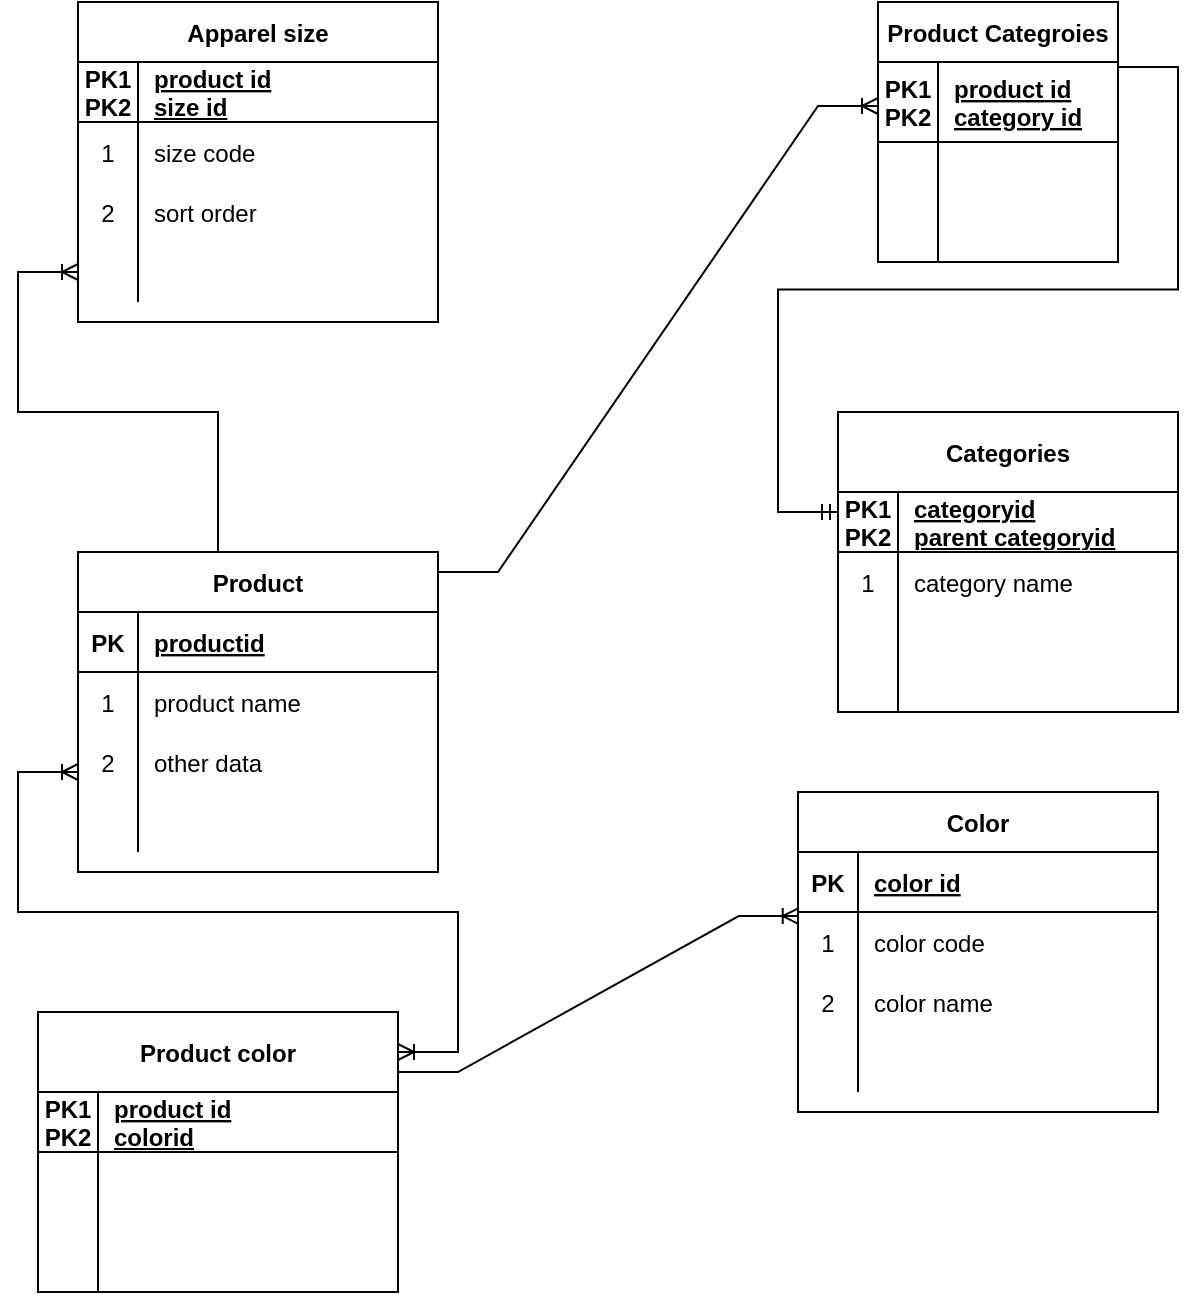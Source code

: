 <mxfile version="18.0.3" type="device"><diagram id="X96olkUwJTBz_RYD7mAr" name="Page-1"><mxGraphModel dx="1483" dy="770" grid="1" gridSize="10" guides="1" tooltips="1" connect="1" arrows="1" fold="1" page="1" pageScale="1" pageWidth="850" pageHeight="1100" math="0" shadow="0"><root><mxCell id="0"/><mxCell id="1" parent="0"/><mxCell id="s-OTQtvBiiBya7JF6HCi-70" value="Product" style="shape=table;startSize=30;container=1;collapsible=1;childLayout=tableLayout;fixedRows=1;rowLines=0;fontStyle=1;align=center;resizeLast=1;" vertex="1" parent="1"><mxGeometry x="90" y="290" width="180" height="160" as="geometry"><mxRectangle x="10" y="30" width="60" height="30" as="alternateBounds"/></mxGeometry></mxCell><mxCell id="s-OTQtvBiiBya7JF6HCi-71" value="" style="shape=tableRow;horizontal=0;startSize=0;swimlaneHead=0;swimlaneBody=0;fillColor=none;collapsible=0;dropTarget=0;points=[[0,0.5],[1,0.5]];portConstraint=eastwest;top=0;left=0;right=0;bottom=1;" vertex="1" parent="s-OTQtvBiiBya7JF6HCi-70"><mxGeometry y="30" width="180" height="30" as="geometry"/></mxCell><mxCell id="s-OTQtvBiiBya7JF6HCi-72" value="PK" style="shape=partialRectangle;connectable=0;fillColor=none;top=0;left=0;bottom=0;right=0;fontStyle=1;overflow=hidden;" vertex="1" parent="s-OTQtvBiiBya7JF6HCi-71"><mxGeometry width="30" height="30" as="geometry"><mxRectangle width="30" height="30" as="alternateBounds"/></mxGeometry></mxCell><mxCell id="s-OTQtvBiiBya7JF6HCi-73" value="productid" style="shape=partialRectangle;connectable=0;fillColor=none;top=0;left=0;bottom=0;right=0;align=left;spacingLeft=6;fontStyle=5;overflow=hidden;" vertex="1" parent="s-OTQtvBiiBya7JF6HCi-71"><mxGeometry x="30" width="150" height="30" as="geometry"><mxRectangle width="150" height="30" as="alternateBounds"/></mxGeometry></mxCell><mxCell id="s-OTQtvBiiBya7JF6HCi-74" value="" style="shape=tableRow;horizontal=0;startSize=0;swimlaneHead=0;swimlaneBody=0;fillColor=none;collapsible=0;dropTarget=0;points=[[0,0.5],[1,0.5]];portConstraint=eastwest;top=0;left=0;right=0;bottom=0;" vertex="1" parent="s-OTQtvBiiBya7JF6HCi-70"><mxGeometry y="60" width="180" height="30" as="geometry"/></mxCell><mxCell id="s-OTQtvBiiBya7JF6HCi-75" value="1" style="shape=partialRectangle;connectable=0;fillColor=none;top=0;left=0;bottom=0;right=0;editable=1;overflow=hidden;" vertex="1" parent="s-OTQtvBiiBya7JF6HCi-74"><mxGeometry width="30" height="30" as="geometry"><mxRectangle width="30" height="30" as="alternateBounds"/></mxGeometry></mxCell><mxCell id="s-OTQtvBiiBya7JF6HCi-76" value="product name" style="shape=partialRectangle;connectable=0;fillColor=none;top=0;left=0;bottom=0;right=0;align=left;spacingLeft=6;overflow=hidden;" vertex="1" parent="s-OTQtvBiiBya7JF6HCi-74"><mxGeometry x="30" width="150" height="30" as="geometry"><mxRectangle width="150" height="30" as="alternateBounds"/></mxGeometry></mxCell><mxCell id="s-OTQtvBiiBya7JF6HCi-77" value="" style="shape=tableRow;horizontal=0;startSize=0;swimlaneHead=0;swimlaneBody=0;fillColor=none;collapsible=0;dropTarget=0;points=[[0,0.5],[1,0.5]];portConstraint=eastwest;top=0;left=0;right=0;bottom=0;" vertex="1" parent="s-OTQtvBiiBya7JF6HCi-70"><mxGeometry y="90" width="180" height="30" as="geometry"/></mxCell><mxCell id="s-OTQtvBiiBya7JF6HCi-78" value="2" style="shape=partialRectangle;connectable=0;fillColor=none;top=0;left=0;bottom=0;right=0;editable=1;overflow=hidden;" vertex="1" parent="s-OTQtvBiiBya7JF6HCi-77"><mxGeometry width="30" height="30" as="geometry"><mxRectangle width="30" height="30" as="alternateBounds"/></mxGeometry></mxCell><mxCell id="s-OTQtvBiiBya7JF6HCi-79" value="other data" style="shape=partialRectangle;connectable=0;fillColor=none;top=0;left=0;bottom=0;right=0;align=left;spacingLeft=6;overflow=hidden;" vertex="1" parent="s-OTQtvBiiBya7JF6HCi-77"><mxGeometry x="30" width="150" height="30" as="geometry"><mxRectangle width="150" height="30" as="alternateBounds"/></mxGeometry></mxCell><mxCell id="s-OTQtvBiiBya7JF6HCi-80" value="" style="shape=tableRow;horizontal=0;startSize=0;swimlaneHead=0;swimlaneBody=0;fillColor=none;collapsible=0;dropTarget=0;points=[[0,0.5],[1,0.5]];portConstraint=eastwest;top=0;left=0;right=0;bottom=0;" vertex="1" parent="s-OTQtvBiiBya7JF6HCi-70"><mxGeometry y="120" width="180" height="30" as="geometry"/></mxCell><mxCell id="s-OTQtvBiiBya7JF6HCi-81" value="" style="shape=partialRectangle;connectable=0;fillColor=none;top=0;left=0;bottom=0;right=0;editable=1;overflow=hidden;" vertex="1" parent="s-OTQtvBiiBya7JF6HCi-80"><mxGeometry width="30" height="30" as="geometry"><mxRectangle width="30" height="30" as="alternateBounds"/></mxGeometry></mxCell><mxCell id="s-OTQtvBiiBya7JF6HCi-82" value="" style="shape=partialRectangle;connectable=0;fillColor=none;top=0;left=0;bottom=0;right=0;align=left;spacingLeft=6;overflow=hidden;" vertex="1" parent="s-OTQtvBiiBya7JF6HCi-80"><mxGeometry x="30" width="150" height="30" as="geometry"><mxRectangle width="150" height="30" as="alternateBounds"/></mxGeometry></mxCell><mxCell id="s-OTQtvBiiBya7JF6HCi-83" value="Categories" style="shape=table;startSize=40;container=1;collapsible=1;childLayout=tableLayout;fixedRows=1;rowLines=0;fontStyle=1;align=center;resizeLast=1;" vertex="1" parent="1"><mxGeometry x="470" y="220" width="170" height="150" as="geometry"/></mxCell><mxCell id="s-OTQtvBiiBya7JF6HCi-84" value="" style="shape=tableRow;horizontal=0;startSize=0;swimlaneHead=0;swimlaneBody=0;fillColor=none;collapsible=0;dropTarget=0;points=[[0,0.5],[1,0.5]];portConstraint=eastwest;top=0;left=0;right=0;bottom=1;" vertex="1" parent="s-OTQtvBiiBya7JF6HCi-83"><mxGeometry y="40" width="170" height="30" as="geometry"/></mxCell><mxCell id="s-OTQtvBiiBya7JF6HCi-85" value="PK1&#10;PK2" style="shape=partialRectangle;connectable=0;fillColor=none;top=0;left=0;bottom=0;right=0;fontStyle=1;overflow=hidden;" vertex="1" parent="s-OTQtvBiiBya7JF6HCi-84"><mxGeometry width="30" height="30" as="geometry"><mxRectangle width="30" height="30" as="alternateBounds"/></mxGeometry></mxCell><mxCell id="s-OTQtvBiiBya7JF6HCi-86" value="categoryid&#10;parent categoryid" style="shape=partialRectangle;connectable=0;fillColor=none;top=0;left=0;bottom=0;right=0;align=left;spacingLeft=6;fontStyle=5;overflow=hidden;" vertex="1" parent="s-OTQtvBiiBya7JF6HCi-84"><mxGeometry x="30" width="140" height="30" as="geometry"><mxRectangle width="140" height="30" as="alternateBounds"/></mxGeometry></mxCell><mxCell id="s-OTQtvBiiBya7JF6HCi-87" value="" style="shape=tableRow;horizontal=0;startSize=0;swimlaneHead=0;swimlaneBody=0;fillColor=none;collapsible=0;dropTarget=0;points=[[0,0.5],[1,0.5]];portConstraint=eastwest;top=0;left=0;right=0;bottom=0;" vertex="1" parent="s-OTQtvBiiBya7JF6HCi-83"><mxGeometry y="70" width="170" height="30" as="geometry"/></mxCell><mxCell id="s-OTQtvBiiBya7JF6HCi-88" value="1" style="shape=partialRectangle;connectable=0;fillColor=none;top=0;left=0;bottom=0;right=0;editable=1;overflow=hidden;" vertex="1" parent="s-OTQtvBiiBya7JF6HCi-87"><mxGeometry width="30" height="30" as="geometry"><mxRectangle width="30" height="30" as="alternateBounds"/></mxGeometry></mxCell><mxCell id="s-OTQtvBiiBya7JF6HCi-89" value="category name" style="shape=partialRectangle;connectable=0;fillColor=none;top=0;left=0;bottom=0;right=0;align=left;spacingLeft=6;overflow=hidden;" vertex="1" parent="s-OTQtvBiiBya7JF6HCi-87"><mxGeometry x="30" width="140" height="30" as="geometry"><mxRectangle width="140" height="30" as="alternateBounds"/></mxGeometry></mxCell><mxCell id="s-OTQtvBiiBya7JF6HCi-90" value="" style="shape=tableRow;horizontal=0;startSize=0;swimlaneHead=0;swimlaneBody=0;fillColor=none;collapsible=0;dropTarget=0;points=[[0,0.5],[1,0.5]];portConstraint=eastwest;top=0;left=0;right=0;bottom=0;" vertex="1" parent="s-OTQtvBiiBya7JF6HCi-83"><mxGeometry y="100" width="170" height="20" as="geometry"/></mxCell><mxCell id="s-OTQtvBiiBya7JF6HCi-91" value="" style="shape=partialRectangle;connectable=0;fillColor=none;top=0;left=0;bottom=0;right=0;editable=1;overflow=hidden;" vertex="1" parent="s-OTQtvBiiBya7JF6HCi-90"><mxGeometry width="30" height="20" as="geometry"><mxRectangle width="30" height="20" as="alternateBounds"/></mxGeometry></mxCell><mxCell id="s-OTQtvBiiBya7JF6HCi-92" value="" style="shape=partialRectangle;connectable=0;fillColor=none;top=0;left=0;bottom=0;right=0;align=left;spacingLeft=6;overflow=hidden;" vertex="1" parent="s-OTQtvBiiBya7JF6HCi-90"><mxGeometry x="30" width="140" height="20" as="geometry"><mxRectangle width="140" height="20" as="alternateBounds"/></mxGeometry></mxCell><mxCell id="s-OTQtvBiiBya7JF6HCi-93" value="" style="shape=tableRow;horizontal=0;startSize=0;swimlaneHead=0;swimlaneBody=0;fillColor=none;collapsible=0;dropTarget=0;points=[[0,0.5],[1,0.5]];portConstraint=eastwest;top=0;left=0;right=0;bottom=0;" vertex="1" parent="s-OTQtvBiiBya7JF6HCi-83"><mxGeometry y="120" width="170" height="30" as="geometry"/></mxCell><mxCell id="s-OTQtvBiiBya7JF6HCi-94" value="" style="shape=partialRectangle;connectable=0;fillColor=none;top=0;left=0;bottom=0;right=0;editable=1;overflow=hidden;" vertex="1" parent="s-OTQtvBiiBya7JF6HCi-93"><mxGeometry width="30" height="30" as="geometry"><mxRectangle width="30" height="30" as="alternateBounds"/></mxGeometry></mxCell><mxCell id="s-OTQtvBiiBya7JF6HCi-95" value="" style="shape=partialRectangle;connectable=0;fillColor=none;top=0;left=0;bottom=0;right=0;align=left;spacingLeft=6;overflow=hidden;" vertex="1" parent="s-OTQtvBiiBya7JF6HCi-93"><mxGeometry x="30" width="140" height="30" as="geometry"><mxRectangle width="140" height="30" as="alternateBounds"/></mxGeometry></mxCell><mxCell id="s-OTQtvBiiBya7JF6HCi-96" value="Product Categroies" style="shape=table;startSize=30;container=1;collapsible=1;childLayout=tableLayout;fixedRows=1;rowLines=0;fontStyle=1;align=center;resizeLast=1;" vertex="1" parent="1"><mxGeometry x="490" y="15" width="120" height="130" as="geometry"/></mxCell><mxCell id="s-OTQtvBiiBya7JF6HCi-97" value="" style="shape=tableRow;horizontal=0;startSize=0;swimlaneHead=0;swimlaneBody=0;fillColor=none;collapsible=0;dropTarget=0;points=[[0,0.5],[1,0.5]];portConstraint=eastwest;top=0;left=0;right=0;bottom=1;" vertex="1" parent="s-OTQtvBiiBya7JF6HCi-96"><mxGeometry y="30" width="120" height="40" as="geometry"/></mxCell><mxCell id="s-OTQtvBiiBya7JF6HCi-98" value="PK1&#10;PK2" style="shape=partialRectangle;connectable=0;fillColor=none;top=0;left=0;bottom=0;right=0;fontStyle=1;overflow=hidden;" vertex="1" parent="s-OTQtvBiiBya7JF6HCi-97"><mxGeometry width="30" height="40" as="geometry"><mxRectangle width="30" height="40" as="alternateBounds"/></mxGeometry></mxCell><mxCell id="s-OTQtvBiiBya7JF6HCi-99" value="product id&#10;category id" style="shape=partialRectangle;connectable=0;fillColor=none;top=0;left=0;bottom=0;right=0;align=left;spacingLeft=6;fontStyle=5;overflow=hidden;" vertex="1" parent="s-OTQtvBiiBya7JF6HCi-97"><mxGeometry x="30" width="90" height="40" as="geometry"><mxRectangle width="90" height="40" as="alternateBounds"/></mxGeometry></mxCell><mxCell id="s-OTQtvBiiBya7JF6HCi-100" value="" style="shape=tableRow;horizontal=0;startSize=0;swimlaneHead=0;swimlaneBody=0;fillColor=none;collapsible=0;dropTarget=0;points=[[0,0.5],[1,0.5]];portConstraint=eastwest;top=0;left=0;right=0;bottom=0;" vertex="1" parent="s-OTQtvBiiBya7JF6HCi-96"><mxGeometry y="70" width="120" height="20" as="geometry"/></mxCell><mxCell id="s-OTQtvBiiBya7JF6HCi-101" value="" style="shape=partialRectangle;connectable=0;fillColor=none;top=0;left=0;bottom=0;right=0;editable=1;overflow=hidden;" vertex="1" parent="s-OTQtvBiiBya7JF6HCi-100"><mxGeometry width="30" height="20" as="geometry"><mxRectangle width="30" height="20" as="alternateBounds"/></mxGeometry></mxCell><mxCell id="s-OTQtvBiiBya7JF6HCi-102" value="" style="shape=partialRectangle;connectable=0;fillColor=none;top=0;left=0;bottom=0;right=0;align=left;spacingLeft=6;overflow=hidden;" vertex="1" parent="s-OTQtvBiiBya7JF6HCi-100"><mxGeometry x="30" width="90" height="20" as="geometry"><mxRectangle width="90" height="20" as="alternateBounds"/></mxGeometry></mxCell><mxCell id="s-OTQtvBiiBya7JF6HCi-103" value="" style="shape=tableRow;horizontal=0;startSize=0;swimlaneHead=0;swimlaneBody=0;fillColor=none;collapsible=0;dropTarget=0;points=[[0,0.5],[1,0.5]];portConstraint=eastwest;top=0;left=0;right=0;bottom=0;" vertex="1" parent="s-OTQtvBiiBya7JF6HCi-96"><mxGeometry y="90" width="120" height="20" as="geometry"/></mxCell><mxCell id="s-OTQtvBiiBya7JF6HCi-104" value="" style="shape=partialRectangle;connectable=0;fillColor=none;top=0;left=0;bottom=0;right=0;editable=1;overflow=hidden;" vertex="1" parent="s-OTQtvBiiBya7JF6HCi-103"><mxGeometry width="30" height="20" as="geometry"><mxRectangle width="30" height="20" as="alternateBounds"/></mxGeometry></mxCell><mxCell id="s-OTQtvBiiBya7JF6HCi-105" value="" style="shape=partialRectangle;connectable=0;fillColor=none;top=0;left=0;bottom=0;right=0;align=left;spacingLeft=6;overflow=hidden;" vertex="1" parent="s-OTQtvBiiBya7JF6HCi-103"><mxGeometry x="30" width="90" height="20" as="geometry"><mxRectangle width="90" height="20" as="alternateBounds"/></mxGeometry></mxCell><mxCell id="s-OTQtvBiiBya7JF6HCi-106" value="" style="shape=tableRow;horizontal=0;startSize=0;swimlaneHead=0;swimlaneBody=0;fillColor=none;collapsible=0;dropTarget=0;points=[[0,0.5],[1,0.5]];portConstraint=eastwest;top=0;left=0;right=0;bottom=0;" vertex="1" parent="s-OTQtvBiiBya7JF6HCi-96"><mxGeometry y="110" width="120" height="20" as="geometry"/></mxCell><mxCell id="s-OTQtvBiiBya7JF6HCi-107" value="" style="shape=partialRectangle;connectable=0;fillColor=none;top=0;left=0;bottom=0;right=0;editable=1;overflow=hidden;" vertex="1" parent="s-OTQtvBiiBya7JF6HCi-106"><mxGeometry width="30" height="20" as="geometry"><mxRectangle width="30" height="20" as="alternateBounds"/></mxGeometry></mxCell><mxCell id="s-OTQtvBiiBya7JF6HCi-108" value="" style="shape=partialRectangle;connectable=0;fillColor=none;top=0;left=0;bottom=0;right=0;align=left;spacingLeft=6;overflow=hidden;" vertex="1" parent="s-OTQtvBiiBya7JF6HCi-106"><mxGeometry x="30" width="90" height="20" as="geometry"><mxRectangle width="90" height="20" as="alternateBounds"/></mxGeometry></mxCell><mxCell id="s-OTQtvBiiBya7JF6HCi-109" value="Apparel size" style="shape=table;startSize=30;container=1;collapsible=1;childLayout=tableLayout;fixedRows=1;rowLines=0;fontStyle=1;align=center;resizeLast=1;" vertex="1" parent="1"><mxGeometry x="90" y="15" width="180" height="160" as="geometry"/></mxCell><mxCell id="s-OTQtvBiiBya7JF6HCi-110" value="" style="shape=tableRow;horizontal=0;startSize=0;swimlaneHead=0;swimlaneBody=0;fillColor=none;collapsible=0;dropTarget=0;points=[[0,0.5],[1,0.5]];portConstraint=eastwest;top=0;left=0;right=0;bottom=1;" vertex="1" parent="s-OTQtvBiiBya7JF6HCi-109"><mxGeometry y="30" width="180" height="30" as="geometry"/></mxCell><mxCell id="s-OTQtvBiiBya7JF6HCi-111" value="PK1&#10;PK2" style="shape=partialRectangle;connectable=0;fillColor=none;top=0;left=0;bottom=0;right=0;fontStyle=1;overflow=hidden;" vertex="1" parent="s-OTQtvBiiBya7JF6HCi-110"><mxGeometry width="30" height="30" as="geometry"><mxRectangle width="30" height="30" as="alternateBounds"/></mxGeometry></mxCell><mxCell id="s-OTQtvBiiBya7JF6HCi-112" value="product id&#10;size id" style="shape=partialRectangle;connectable=0;fillColor=none;top=0;left=0;bottom=0;right=0;align=left;spacingLeft=6;fontStyle=5;overflow=hidden;" vertex="1" parent="s-OTQtvBiiBya7JF6HCi-110"><mxGeometry x="30" width="150" height="30" as="geometry"><mxRectangle width="150" height="30" as="alternateBounds"/></mxGeometry></mxCell><mxCell id="s-OTQtvBiiBya7JF6HCi-113" value="" style="shape=tableRow;horizontal=0;startSize=0;swimlaneHead=0;swimlaneBody=0;fillColor=none;collapsible=0;dropTarget=0;points=[[0,0.5],[1,0.5]];portConstraint=eastwest;top=0;left=0;right=0;bottom=0;" vertex="1" parent="s-OTQtvBiiBya7JF6HCi-109"><mxGeometry y="60" width="180" height="30" as="geometry"/></mxCell><mxCell id="s-OTQtvBiiBya7JF6HCi-114" value="1" style="shape=partialRectangle;connectable=0;fillColor=none;top=0;left=0;bottom=0;right=0;editable=1;overflow=hidden;" vertex="1" parent="s-OTQtvBiiBya7JF6HCi-113"><mxGeometry width="30" height="30" as="geometry"><mxRectangle width="30" height="30" as="alternateBounds"/></mxGeometry></mxCell><mxCell id="s-OTQtvBiiBya7JF6HCi-115" value="size code" style="shape=partialRectangle;connectable=0;fillColor=none;top=0;left=0;bottom=0;right=0;align=left;spacingLeft=6;overflow=hidden;" vertex="1" parent="s-OTQtvBiiBya7JF6HCi-113"><mxGeometry x="30" width="150" height="30" as="geometry"><mxRectangle width="150" height="30" as="alternateBounds"/></mxGeometry></mxCell><mxCell id="s-OTQtvBiiBya7JF6HCi-116" value="" style="shape=tableRow;horizontal=0;startSize=0;swimlaneHead=0;swimlaneBody=0;fillColor=none;collapsible=0;dropTarget=0;points=[[0,0.5],[1,0.5]];portConstraint=eastwest;top=0;left=0;right=0;bottom=0;" vertex="1" parent="s-OTQtvBiiBya7JF6HCi-109"><mxGeometry y="90" width="180" height="30" as="geometry"/></mxCell><mxCell id="s-OTQtvBiiBya7JF6HCi-117" value="2" style="shape=partialRectangle;connectable=0;fillColor=none;top=0;left=0;bottom=0;right=0;editable=1;overflow=hidden;" vertex="1" parent="s-OTQtvBiiBya7JF6HCi-116"><mxGeometry width="30" height="30" as="geometry"><mxRectangle width="30" height="30" as="alternateBounds"/></mxGeometry></mxCell><mxCell id="s-OTQtvBiiBya7JF6HCi-118" value="sort order" style="shape=partialRectangle;connectable=0;fillColor=none;top=0;left=0;bottom=0;right=0;align=left;spacingLeft=6;overflow=hidden;" vertex="1" parent="s-OTQtvBiiBya7JF6HCi-116"><mxGeometry x="30" width="150" height="30" as="geometry"><mxRectangle width="150" height="30" as="alternateBounds"/></mxGeometry></mxCell><mxCell id="s-OTQtvBiiBya7JF6HCi-119" value="" style="shape=tableRow;horizontal=0;startSize=0;swimlaneHead=0;swimlaneBody=0;fillColor=none;collapsible=0;dropTarget=0;points=[[0,0.5],[1,0.5]];portConstraint=eastwest;top=0;left=0;right=0;bottom=0;" vertex="1" parent="s-OTQtvBiiBya7JF6HCi-109"><mxGeometry y="120" width="180" height="30" as="geometry"/></mxCell><mxCell id="s-OTQtvBiiBya7JF6HCi-120" value="" style="shape=partialRectangle;connectable=0;fillColor=none;top=0;left=0;bottom=0;right=0;editable=1;overflow=hidden;" vertex="1" parent="s-OTQtvBiiBya7JF6HCi-119"><mxGeometry width="30" height="30" as="geometry"><mxRectangle width="30" height="30" as="alternateBounds"/></mxGeometry></mxCell><mxCell id="s-OTQtvBiiBya7JF6HCi-121" value="" style="shape=partialRectangle;connectable=0;fillColor=none;top=0;left=0;bottom=0;right=0;align=left;spacingLeft=6;overflow=hidden;" vertex="1" parent="s-OTQtvBiiBya7JF6HCi-119"><mxGeometry x="30" width="150" height="30" as="geometry"><mxRectangle width="150" height="30" as="alternateBounds"/></mxGeometry></mxCell><mxCell id="s-OTQtvBiiBya7JF6HCi-122" value="Product color" style="shape=table;startSize=40;container=1;collapsible=1;childLayout=tableLayout;fixedRows=1;rowLines=0;fontStyle=1;align=center;resizeLast=1;" vertex="1" parent="1"><mxGeometry x="70" y="520" width="180" height="140" as="geometry"/></mxCell><mxCell id="s-OTQtvBiiBya7JF6HCi-123" value="" style="shape=tableRow;horizontal=0;startSize=0;swimlaneHead=0;swimlaneBody=0;fillColor=none;collapsible=0;dropTarget=0;points=[[0,0.5],[1,0.5]];portConstraint=eastwest;top=0;left=0;right=0;bottom=1;" vertex="1" parent="s-OTQtvBiiBya7JF6HCi-122"><mxGeometry y="40" width="180" height="30" as="geometry"/></mxCell><mxCell id="s-OTQtvBiiBya7JF6HCi-124" value="PK1&#10;PK2" style="shape=partialRectangle;connectable=0;fillColor=none;top=0;left=0;bottom=0;right=0;fontStyle=1;overflow=hidden;" vertex="1" parent="s-OTQtvBiiBya7JF6HCi-123"><mxGeometry width="30" height="30" as="geometry"><mxRectangle width="30" height="30" as="alternateBounds"/></mxGeometry></mxCell><mxCell id="s-OTQtvBiiBya7JF6HCi-125" value="product id&#10;colorid" style="shape=partialRectangle;connectable=0;fillColor=none;top=0;left=0;bottom=0;right=0;align=left;spacingLeft=6;fontStyle=5;overflow=hidden;" vertex="1" parent="s-OTQtvBiiBya7JF6HCi-123"><mxGeometry x="30" width="150" height="30" as="geometry"><mxRectangle width="150" height="30" as="alternateBounds"/></mxGeometry></mxCell><mxCell id="s-OTQtvBiiBya7JF6HCi-126" value="" style="shape=tableRow;horizontal=0;startSize=0;swimlaneHead=0;swimlaneBody=0;fillColor=none;collapsible=0;dropTarget=0;points=[[0,0.5],[1,0.5]];portConstraint=eastwest;top=0;left=0;right=0;bottom=0;" vertex="1" parent="s-OTQtvBiiBya7JF6HCi-122"><mxGeometry y="70" width="180" height="20" as="geometry"/></mxCell><mxCell id="s-OTQtvBiiBya7JF6HCi-127" value="" style="shape=partialRectangle;connectable=0;fillColor=none;top=0;left=0;bottom=0;right=0;editable=1;overflow=hidden;" vertex="1" parent="s-OTQtvBiiBya7JF6HCi-126"><mxGeometry width="30" height="20" as="geometry"><mxRectangle width="30" height="20" as="alternateBounds"/></mxGeometry></mxCell><mxCell id="s-OTQtvBiiBya7JF6HCi-128" value="" style="shape=partialRectangle;connectable=0;fillColor=none;top=0;left=0;bottom=0;right=0;align=left;spacingLeft=6;overflow=hidden;" vertex="1" parent="s-OTQtvBiiBya7JF6HCi-126"><mxGeometry x="30" width="150" height="20" as="geometry"><mxRectangle width="150" height="20" as="alternateBounds"/></mxGeometry></mxCell><mxCell id="s-OTQtvBiiBya7JF6HCi-129" value="" style="shape=tableRow;horizontal=0;startSize=0;swimlaneHead=0;swimlaneBody=0;fillColor=none;collapsible=0;dropTarget=0;points=[[0,0.5],[1,0.5]];portConstraint=eastwest;top=0;left=0;right=0;bottom=0;" vertex="1" parent="s-OTQtvBiiBya7JF6HCi-122"><mxGeometry y="90" width="180" height="30" as="geometry"/></mxCell><mxCell id="s-OTQtvBiiBya7JF6HCi-130" value="" style="shape=partialRectangle;connectable=0;fillColor=none;top=0;left=0;bottom=0;right=0;editable=1;overflow=hidden;" vertex="1" parent="s-OTQtvBiiBya7JF6HCi-129"><mxGeometry width="30" height="30" as="geometry"><mxRectangle width="30" height="30" as="alternateBounds"/></mxGeometry></mxCell><mxCell id="s-OTQtvBiiBya7JF6HCi-131" value="" style="shape=partialRectangle;connectable=0;fillColor=none;top=0;left=0;bottom=0;right=0;align=left;spacingLeft=6;overflow=hidden;" vertex="1" parent="s-OTQtvBiiBya7JF6HCi-129"><mxGeometry x="30" width="150" height="30" as="geometry"><mxRectangle width="150" height="30" as="alternateBounds"/></mxGeometry></mxCell><mxCell id="s-OTQtvBiiBya7JF6HCi-132" value="" style="shape=tableRow;horizontal=0;startSize=0;swimlaneHead=0;swimlaneBody=0;fillColor=none;collapsible=0;dropTarget=0;points=[[0,0.5],[1,0.5]];portConstraint=eastwest;top=0;left=0;right=0;bottom=0;" vertex="1" parent="s-OTQtvBiiBya7JF6HCi-122"><mxGeometry y="120" width="180" height="20" as="geometry"/></mxCell><mxCell id="s-OTQtvBiiBya7JF6HCi-133" value="" style="shape=partialRectangle;connectable=0;fillColor=none;top=0;left=0;bottom=0;right=0;editable=1;overflow=hidden;" vertex="1" parent="s-OTQtvBiiBya7JF6HCi-132"><mxGeometry width="30" height="20" as="geometry"><mxRectangle width="30" height="20" as="alternateBounds"/></mxGeometry></mxCell><mxCell id="s-OTQtvBiiBya7JF6HCi-134" value="" style="shape=partialRectangle;connectable=0;fillColor=none;top=0;left=0;bottom=0;right=0;align=left;spacingLeft=6;overflow=hidden;" vertex="1" parent="s-OTQtvBiiBya7JF6HCi-132"><mxGeometry x="30" width="150" height="20" as="geometry"><mxRectangle width="150" height="20" as="alternateBounds"/></mxGeometry></mxCell><mxCell id="s-OTQtvBiiBya7JF6HCi-135" value="Color" style="shape=table;startSize=30;container=1;collapsible=1;childLayout=tableLayout;fixedRows=1;rowLines=0;fontStyle=1;align=center;resizeLast=1;" vertex="1" parent="1"><mxGeometry x="450" y="410" width="180" height="160" as="geometry"/></mxCell><mxCell id="s-OTQtvBiiBya7JF6HCi-136" value="" style="shape=tableRow;horizontal=0;startSize=0;swimlaneHead=0;swimlaneBody=0;fillColor=none;collapsible=0;dropTarget=0;points=[[0,0.5],[1,0.5]];portConstraint=eastwest;top=0;left=0;right=0;bottom=1;" vertex="1" parent="s-OTQtvBiiBya7JF6HCi-135"><mxGeometry y="30" width="180" height="30" as="geometry"/></mxCell><mxCell id="s-OTQtvBiiBya7JF6HCi-137" value="PK" style="shape=partialRectangle;connectable=0;fillColor=none;top=0;left=0;bottom=0;right=0;fontStyle=1;overflow=hidden;" vertex="1" parent="s-OTQtvBiiBya7JF6HCi-136"><mxGeometry width="30" height="30" as="geometry"><mxRectangle width="30" height="30" as="alternateBounds"/></mxGeometry></mxCell><mxCell id="s-OTQtvBiiBya7JF6HCi-138" value="color id" style="shape=partialRectangle;connectable=0;fillColor=none;top=0;left=0;bottom=0;right=0;align=left;spacingLeft=6;fontStyle=5;overflow=hidden;" vertex="1" parent="s-OTQtvBiiBya7JF6HCi-136"><mxGeometry x="30" width="150" height="30" as="geometry"><mxRectangle width="150" height="30" as="alternateBounds"/></mxGeometry></mxCell><mxCell id="s-OTQtvBiiBya7JF6HCi-139" value="" style="shape=tableRow;horizontal=0;startSize=0;swimlaneHead=0;swimlaneBody=0;fillColor=none;collapsible=0;dropTarget=0;points=[[0,0.5],[1,0.5]];portConstraint=eastwest;top=0;left=0;right=0;bottom=0;" vertex="1" parent="s-OTQtvBiiBya7JF6HCi-135"><mxGeometry y="60" width="180" height="30" as="geometry"/></mxCell><mxCell id="s-OTQtvBiiBya7JF6HCi-140" value="1" style="shape=partialRectangle;connectable=0;fillColor=none;top=0;left=0;bottom=0;right=0;editable=1;overflow=hidden;" vertex="1" parent="s-OTQtvBiiBya7JF6HCi-139"><mxGeometry width="30" height="30" as="geometry"><mxRectangle width="30" height="30" as="alternateBounds"/></mxGeometry></mxCell><mxCell id="s-OTQtvBiiBya7JF6HCi-141" value="color code" style="shape=partialRectangle;connectable=0;fillColor=none;top=0;left=0;bottom=0;right=0;align=left;spacingLeft=6;overflow=hidden;" vertex="1" parent="s-OTQtvBiiBya7JF6HCi-139"><mxGeometry x="30" width="150" height="30" as="geometry"><mxRectangle width="150" height="30" as="alternateBounds"/></mxGeometry></mxCell><mxCell id="s-OTQtvBiiBya7JF6HCi-142" value="" style="shape=tableRow;horizontal=0;startSize=0;swimlaneHead=0;swimlaneBody=0;fillColor=none;collapsible=0;dropTarget=0;points=[[0,0.5],[1,0.5]];portConstraint=eastwest;top=0;left=0;right=0;bottom=0;" vertex="1" parent="s-OTQtvBiiBya7JF6HCi-135"><mxGeometry y="90" width="180" height="30" as="geometry"/></mxCell><mxCell id="s-OTQtvBiiBya7JF6HCi-143" value="2" style="shape=partialRectangle;connectable=0;fillColor=none;top=0;left=0;bottom=0;right=0;editable=1;overflow=hidden;" vertex="1" parent="s-OTQtvBiiBya7JF6HCi-142"><mxGeometry width="30" height="30" as="geometry"><mxRectangle width="30" height="30" as="alternateBounds"/></mxGeometry></mxCell><mxCell id="s-OTQtvBiiBya7JF6HCi-144" value="color name" style="shape=partialRectangle;connectable=0;fillColor=none;top=0;left=0;bottom=0;right=0;align=left;spacingLeft=6;overflow=hidden;" vertex="1" parent="s-OTQtvBiiBya7JF6HCi-142"><mxGeometry x="30" width="150" height="30" as="geometry"><mxRectangle width="150" height="30" as="alternateBounds"/></mxGeometry></mxCell><mxCell id="s-OTQtvBiiBya7JF6HCi-145" value="" style="shape=tableRow;horizontal=0;startSize=0;swimlaneHead=0;swimlaneBody=0;fillColor=none;collapsible=0;dropTarget=0;points=[[0,0.5],[1,0.5]];portConstraint=eastwest;top=0;left=0;right=0;bottom=0;" vertex="1" parent="s-OTQtvBiiBya7JF6HCi-135"><mxGeometry y="120" width="180" height="30" as="geometry"/></mxCell><mxCell id="s-OTQtvBiiBya7JF6HCi-146" value="" style="shape=partialRectangle;connectable=0;fillColor=none;top=0;left=0;bottom=0;right=0;editable=1;overflow=hidden;" vertex="1" parent="s-OTQtvBiiBya7JF6HCi-145"><mxGeometry width="30" height="30" as="geometry"><mxRectangle width="30" height="30" as="alternateBounds"/></mxGeometry></mxCell><mxCell id="s-OTQtvBiiBya7JF6HCi-147" value="" style="shape=partialRectangle;connectable=0;fillColor=none;top=0;left=0;bottom=0;right=0;align=left;spacingLeft=6;overflow=hidden;" vertex="1" parent="s-OTQtvBiiBya7JF6HCi-145"><mxGeometry x="30" width="150" height="30" as="geometry"><mxRectangle width="150" height="30" as="alternateBounds"/></mxGeometry></mxCell><mxCell id="s-OTQtvBiiBya7JF6HCi-151" value="" style="edgeStyle=entityRelationEdgeStyle;fontSize=12;html=1;endArrow=ERoneToMany;rounded=0;" edge="1" parent="1"><mxGeometry width="100" height="100" relative="1" as="geometry"><mxPoint x="130" y="290" as="sourcePoint"/><mxPoint x="90" y="150" as="targetPoint"/></mxGeometry></mxCell><mxCell id="s-OTQtvBiiBya7JF6HCi-152" value="" style="edgeStyle=entityRelationEdgeStyle;fontSize=12;html=1;endArrow=ERoneToMany;rounded=0;" edge="1" parent="1"><mxGeometry width="100" height="100" relative="1" as="geometry"><mxPoint x="270" y="300" as="sourcePoint"/><mxPoint x="490" y="67" as="targetPoint"/></mxGeometry></mxCell><mxCell id="s-OTQtvBiiBya7JF6HCi-153" value="" style="edgeStyle=entityRelationEdgeStyle;fontSize=12;html=1;endArrow=ERoneToMany;rounded=0;entryX=0.002;entryY=0.067;entryDx=0;entryDy=0;entryPerimeter=0;" edge="1" parent="1" target="s-OTQtvBiiBya7JF6HCi-139"><mxGeometry width="100" height="100" relative="1" as="geometry"><mxPoint x="250" y="550" as="sourcePoint"/><mxPoint x="350" y="450" as="targetPoint"/></mxGeometry></mxCell><mxCell id="s-OTQtvBiiBya7JF6HCi-155" value="" style="edgeStyle=entityRelationEdgeStyle;fontSize=12;html=1;endArrow=ERoneToMany;startArrow=ERoneToMany;rounded=0;" edge="1" parent="1"><mxGeometry width="100" height="100" relative="1" as="geometry"><mxPoint x="250" y="540" as="sourcePoint"/><mxPoint x="90" y="400" as="targetPoint"/></mxGeometry></mxCell><mxCell id="s-OTQtvBiiBya7JF6HCi-157" value="" style="edgeStyle=entityRelationEdgeStyle;fontSize=12;html=1;endArrow=ERmandOne;rounded=0;exitX=1;exitY=0.25;exitDx=0;exitDy=0;" edge="1" parent="1" source="s-OTQtvBiiBya7JF6HCi-96"><mxGeometry width="100" height="100" relative="1" as="geometry"><mxPoint x="450" y="310" as="sourcePoint"/><mxPoint x="470" y="270" as="targetPoint"/></mxGeometry></mxCell></root></mxGraphModel></diagram></mxfile>
